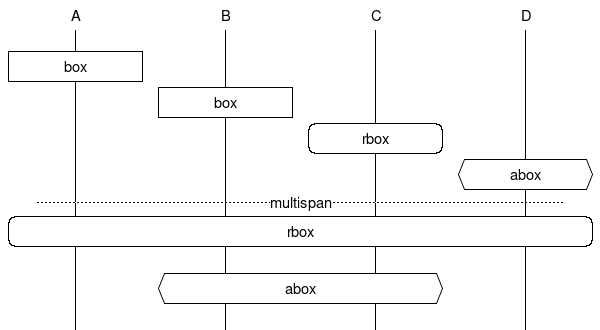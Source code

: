 # testinput7.msc : Sample msc input file
 
msc {

   # The entities
   A, B, C, "D";

   # The relations  
   |||;
   A box A [label="box"];
   B box B [label="box"];
   C rbox C [label="rbox"];
   D abox D [label="abox"];   
   
   --- [label="multispan"];
   A rbox D [label="rbox"];
   |||;
   B abox C [label="abox"];
   |||;
}

/* END OF FILE */
